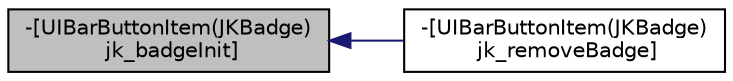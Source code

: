 digraph "-[UIBarButtonItem(JKBadge) jk_badgeInit]"
{
  edge [fontname="Helvetica",fontsize="10",labelfontname="Helvetica",labelfontsize="10"];
  node [fontname="Helvetica",fontsize="10",shape=record];
  rankdir="LR";
  Node28 [label="-[UIBarButtonItem(JKBadge)\l jk_badgeInit]",height=0.2,width=0.4,color="black", fillcolor="grey75", style="filled", fontcolor="black"];
  Node28 -> Node29 [dir="back",color="midnightblue",fontsize="10",style="solid",fontname="Helvetica"];
  Node29 [label="-[UIBarButtonItem(JKBadge)\l jk_removeBadge]",height=0.2,width=0.4,color="black", fillcolor="white", style="filled",URL="$category_u_i_bar_button_item_07_j_k_badge_08.html#a49296a812acc2a3a9ebcde0638fcd9f4"];
}

